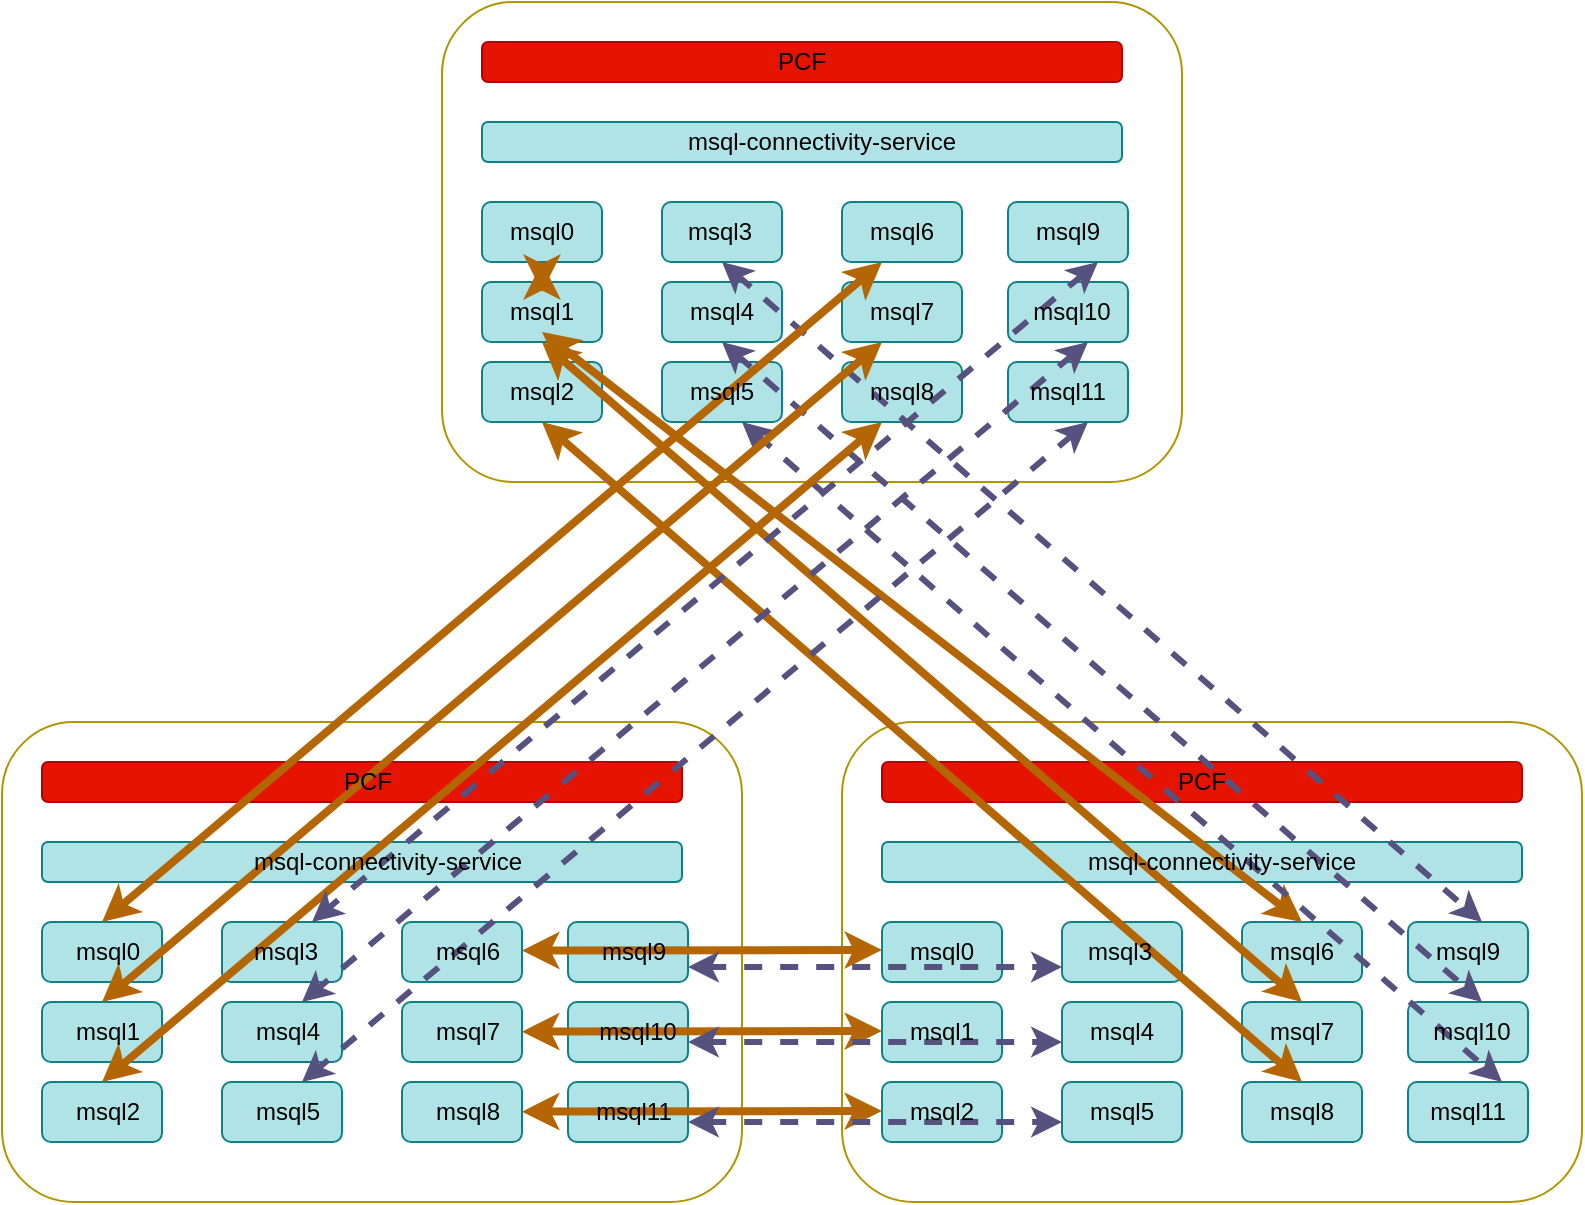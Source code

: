 <mxfile version="28.2.5">
  <diagram name="Página-1" id="B2XnIv6wiDSlvRUU-a98">
    <mxGraphModel dx="757" dy="720" grid="1" gridSize="10" guides="1" tooltips="1" connect="1" arrows="1" fold="1" page="1" pageScale="1" pageWidth="827" pageHeight="1169" math="0" shadow="0">
      <root>
        <mxCell id="0" />
        <mxCell id="1" parent="0" />
        <mxCell id="Mavh1etGCZN7SNpF_kbl-1" value="" style="rounded=1;whiteSpace=wrap;html=1;fillColor=none;fontColor=#000000;strokeColor=#B09500;" vertex="1" parent="1">
          <mxGeometry x="250" y="80" width="370" height="240" as="geometry" />
        </mxCell>
        <mxCell id="Mavh1etGCZN7SNpF_kbl-2" value="" style="rounded=1;whiteSpace=wrap;html=1;fillColor=#e51400;fontColor=#ffffff;strokeColor=#B20000;" vertex="1" parent="1">
          <mxGeometry x="270" y="100" width="320" height="20" as="geometry" />
        </mxCell>
        <mxCell id="Mavh1etGCZN7SNpF_kbl-3" value="" style="rounded=1;whiteSpace=wrap;html=1;fillColor=#b0e3e6;strokeColor=#0e8088;" vertex="1" parent="1">
          <mxGeometry x="270" y="140" width="320" height="20" as="geometry" />
        </mxCell>
        <object label="" id="Mavh1etGCZN7SNpF_kbl-4">
          <mxCell style="rounded=1;whiteSpace=wrap;html=1;fillColor=#b0e3e6;strokeColor=#0e8088;" vertex="1" parent="1">
            <mxGeometry x="270" y="180" width="60" height="30" as="geometry" />
          </mxCell>
        </object>
        <mxCell id="Mavh1etGCZN7SNpF_kbl-5" value="" style="rounded=1;whiteSpace=wrap;html=1;fillColor=#b0e3e6;strokeColor=#0e8088;" vertex="1" parent="1">
          <mxGeometry x="270" y="220" width="60" height="30" as="geometry" />
        </mxCell>
        <mxCell id="Mavh1etGCZN7SNpF_kbl-6" value="" style="rounded=1;whiteSpace=wrap;html=1;fillColor=#b0e3e6;strokeColor=#0e8088;" vertex="1" parent="1">
          <mxGeometry x="270" y="260" width="60" height="30" as="geometry" />
        </mxCell>
        <mxCell id="Mavh1etGCZN7SNpF_kbl-7" value="" style="rounded=1;whiteSpace=wrap;html=1;fillColor=#b0e3e6;strokeColor=#0e8088;" vertex="1" parent="1">
          <mxGeometry x="360" y="180" width="60" height="30" as="geometry" />
        </mxCell>
        <mxCell id="Mavh1etGCZN7SNpF_kbl-8" value="" style="rounded=1;whiteSpace=wrap;html=1;fillColor=#b0e3e6;strokeColor=#0e8088;" vertex="1" parent="1">
          <mxGeometry x="360" y="220" width="60" height="30" as="geometry" />
        </mxCell>
        <mxCell id="Mavh1etGCZN7SNpF_kbl-9" value="" style="rounded=1;whiteSpace=wrap;html=1;fillColor=#b0e3e6;strokeColor=#0e8088;" vertex="1" parent="1">
          <mxGeometry x="360" y="260" width="60" height="30" as="geometry" />
        </mxCell>
        <mxCell id="Mavh1etGCZN7SNpF_kbl-10" value="" style="rounded=1;whiteSpace=wrap;html=1;fillColor=#b0e3e6;strokeColor=#0e8088;" vertex="1" parent="1">
          <mxGeometry x="450" y="180" width="60" height="30" as="geometry" />
        </mxCell>
        <mxCell id="Mavh1etGCZN7SNpF_kbl-11" value="" style="rounded=1;whiteSpace=wrap;html=1;fillColor=#b0e3e6;strokeColor=#0e8088;" vertex="1" parent="1">
          <mxGeometry x="450" y="220" width="60" height="30" as="geometry" />
        </mxCell>
        <mxCell id="Mavh1etGCZN7SNpF_kbl-12" value="" style="rounded=1;whiteSpace=wrap;html=1;fillColor=#b0e3e6;strokeColor=#0e8088;" vertex="1" parent="1">
          <mxGeometry x="450" y="260" width="60" height="30" as="geometry" />
        </mxCell>
        <mxCell id="Mavh1etGCZN7SNpF_kbl-13" value="" style="rounded=1;whiteSpace=wrap;html=1;fillColor=#b0e3e6;strokeColor=#0e8088;" vertex="1" parent="1">
          <mxGeometry x="533" y="180" width="60" height="30" as="geometry" />
        </mxCell>
        <mxCell id="Mavh1etGCZN7SNpF_kbl-14" value="" style="rounded=1;whiteSpace=wrap;html=1;fillColor=#b0e3e6;strokeColor=#0e8088;" vertex="1" parent="1">
          <mxGeometry x="533" y="220" width="60" height="30" as="geometry" />
        </mxCell>
        <mxCell id="Mavh1etGCZN7SNpF_kbl-15" value="" style="rounded=1;whiteSpace=wrap;html=1;fillColor=#b0e3e6;strokeColor=#0e8088;" vertex="1" parent="1">
          <mxGeometry x="533" y="260" width="60" height="30" as="geometry" />
        </mxCell>
        <mxCell id="Mavh1etGCZN7SNpF_kbl-17" value="" style="rounded=1;whiteSpace=wrap;html=1;fillColor=none;fontColor=#000000;strokeColor=#B09500;" vertex="1" parent="1">
          <mxGeometry x="30" y="440" width="370" height="240" as="geometry" />
        </mxCell>
        <mxCell id="Mavh1etGCZN7SNpF_kbl-18" value="" style="rounded=1;whiteSpace=wrap;html=1;fillColor=#e51400;fontColor=#ffffff;strokeColor=#B20000;" vertex="1" parent="1">
          <mxGeometry x="50" y="460" width="320" height="20" as="geometry" />
        </mxCell>
        <mxCell id="Mavh1etGCZN7SNpF_kbl-19" value="" style="rounded=1;whiteSpace=wrap;html=1;fillColor=#b0e3e6;strokeColor=#0e8088;" vertex="1" parent="1">
          <mxGeometry x="50" y="500" width="320" height="20" as="geometry" />
        </mxCell>
        <mxCell id="Mavh1etGCZN7SNpF_kbl-20" value="" style="rounded=1;whiteSpace=wrap;html=1;fillColor=#b0e3e6;strokeColor=#0e8088;" vertex="1" parent="1">
          <mxGeometry x="50" y="540" width="60" height="30" as="geometry" />
        </mxCell>
        <mxCell id="Mavh1etGCZN7SNpF_kbl-21" value="" style="rounded=1;whiteSpace=wrap;html=1;fillColor=#b0e3e6;strokeColor=#0e8088;" vertex="1" parent="1">
          <mxGeometry x="50" y="580" width="60" height="30" as="geometry" />
        </mxCell>
        <mxCell id="Mavh1etGCZN7SNpF_kbl-22" value="" style="rounded=1;whiteSpace=wrap;html=1;fillColor=#b0e3e6;strokeColor=#0e8088;" vertex="1" parent="1">
          <mxGeometry x="50" y="620" width="60" height="30" as="geometry" />
        </mxCell>
        <mxCell id="Mavh1etGCZN7SNpF_kbl-23" value="" style="rounded=1;whiteSpace=wrap;html=1;fillColor=#b0e3e6;strokeColor=#0e8088;" vertex="1" parent="1">
          <mxGeometry x="140" y="540" width="60" height="30" as="geometry" />
        </mxCell>
        <mxCell id="Mavh1etGCZN7SNpF_kbl-24" value="" style="rounded=1;whiteSpace=wrap;html=1;fillColor=#b0e3e6;strokeColor=#0e8088;" vertex="1" parent="1">
          <mxGeometry x="140" y="580" width="60" height="30" as="geometry" />
        </mxCell>
        <mxCell id="Mavh1etGCZN7SNpF_kbl-25" value="" style="rounded=1;whiteSpace=wrap;html=1;fillColor=#b0e3e6;strokeColor=#0e8088;" vertex="1" parent="1">
          <mxGeometry x="140" y="620" width="60" height="30" as="geometry" />
        </mxCell>
        <mxCell id="Mavh1etGCZN7SNpF_kbl-26" value="" style="rounded=1;whiteSpace=wrap;html=1;fillColor=#b0e3e6;strokeColor=#0e8088;" vertex="1" parent="1">
          <mxGeometry x="230" y="540" width="60" height="30" as="geometry" />
        </mxCell>
        <mxCell id="Mavh1etGCZN7SNpF_kbl-27" value="" style="rounded=1;whiteSpace=wrap;html=1;fillColor=#b0e3e6;strokeColor=#0e8088;" vertex="1" parent="1">
          <mxGeometry x="230" y="580" width="60" height="30" as="geometry" />
        </mxCell>
        <mxCell id="Mavh1etGCZN7SNpF_kbl-28" value="" style="rounded=1;whiteSpace=wrap;html=1;fillColor=#b0e3e6;strokeColor=#0e8088;" vertex="1" parent="1">
          <mxGeometry x="230" y="620" width="60" height="30" as="geometry" />
        </mxCell>
        <mxCell id="Mavh1etGCZN7SNpF_kbl-29" value="" style="rounded=1;whiteSpace=wrap;html=1;fillColor=#b0e3e6;strokeColor=#0e8088;" vertex="1" parent="1">
          <mxGeometry x="313" y="540" width="60" height="30" as="geometry" />
        </mxCell>
        <mxCell id="Mavh1etGCZN7SNpF_kbl-30" value="" style="rounded=1;whiteSpace=wrap;html=1;fillColor=#b0e3e6;strokeColor=#0e8088;" vertex="1" parent="1">
          <mxGeometry x="313" y="580" width="60" height="30" as="geometry" />
        </mxCell>
        <mxCell id="Mavh1etGCZN7SNpF_kbl-31" value="" style="rounded=1;whiteSpace=wrap;html=1;fillColor=#b0e3e6;strokeColor=#0e8088;" vertex="1" parent="1">
          <mxGeometry x="313" y="620" width="60" height="30" as="geometry" />
        </mxCell>
        <mxCell id="Mavh1etGCZN7SNpF_kbl-32" value="" style="rounded=1;whiteSpace=wrap;html=1;fillColor=none;fontColor=#000000;strokeColor=#B09500;" vertex="1" parent="1">
          <mxGeometry x="450" y="440" width="370" height="240" as="geometry" />
        </mxCell>
        <mxCell id="Mavh1etGCZN7SNpF_kbl-33" value="" style="rounded=1;whiteSpace=wrap;html=1;fillColor=#e51400;fontColor=#ffffff;strokeColor=#B20000;" vertex="1" parent="1">
          <mxGeometry x="470" y="460" width="320" height="20" as="geometry" />
        </mxCell>
        <mxCell id="Mavh1etGCZN7SNpF_kbl-34" value="" style="rounded=1;whiteSpace=wrap;html=1;fillColor=#b0e3e6;strokeColor=#0e8088;" vertex="1" parent="1">
          <mxGeometry x="470" y="500" width="320" height="20" as="geometry" />
        </mxCell>
        <mxCell id="Mavh1etGCZN7SNpF_kbl-35" value="" style="rounded=1;whiteSpace=wrap;html=1;fillColor=#b0e3e6;strokeColor=#0e8088;" vertex="1" parent="1">
          <mxGeometry x="470" y="540" width="60" height="30" as="geometry" />
        </mxCell>
        <mxCell id="Mavh1etGCZN7SNpF_kbl-36" value="" style="rounded=1;whiteSpace=wrap;html=1;fillColor=#b0e3e6;strokeColor=#0e8088;" vertex="1" parent="1">
          <mxGeometry x="470" y="580" width="60" height="30" as="geometry" />
        </mxCell>
        <mxCell id="Mavh1etGCZN7SNpF_kbl-37" value="" style="rounded=1;whiteSpace=wrap;html=1;fillColor=#b0e3e6;strokeColor=#0e8088;" vertex="1" parent="1">
          <mxGeometry x="470" y="620" width="60" height="30" as="geometry" />
        </mxCell>
        <mxCell id="Mavh1etGCZN7SNpF_kbl-38" value="" style="rounded=1;whiteSpace=wrap;html=1;fillColor=#b0e3e6;strokeColor=#0e8088;" vertex="1" parent="1">
          <mxGeometry x="560" y="540" width="60" height="30" as="geometry" />
        </mxCell>
        <mxCell id="Mavh1etGCZN7SNpF_kbl-39" value="" style="rounded=1;whiteSpace=wrap;html=1;fillColor=#b0e3e6;strokeColor=#0e8088;" vertex="1" parent="1">
          <mxGeometry x="560" y="580" width="60" height="30" as="geometry" />
        </mxCell>
        <mxCell id="Mavh1etGCZN7SNpF_kbl-40" value="" style="rounded=1;whiteSpace=wrap;html=1;fillColor=#b0e3e6;strokeColor=#0e8088;" vertex="1" parent="1">
          <mxGeometry x="560" y="620" width="60" height="30" as="geometry" />
        </mxCell>
        <mxCell id="Mavh1etGCZN7SNpF_kbl-41" value="" style="rounded=1;whiteSpace=wrap;html=1;fillColor=#b0e3e6;strokeColor=#0e8088;" vertex="1" parent="1">
          <mxGeometry x="650" y="540" width="60" height="30" as="geometry" />
        </mxCell>
        <mxCell id="Mavh1etGCZN7SNpF_kbl-42" value="" style="rounded=1;whiteSpace=wrap;html=1;fillColor=#b0e3e6;strokeColor=#0e8088;" vertex="1" parent="1">
          <mxGeometry x="650" y="580" width="60" height="30" as="geometry" />
        </mxCell>
        <mxCell id="Mavh1etGCZN7SNpF_kbl-43" value="" style="rounded=1;whiteSpace=wrap;html=1;fillColor=#b0e3e6;strokeColor=#0e8088;" vertex="1" parent="1">
          <mxGeometry x="650" y="620" width="60" height="30" as="geometry" />
        </mxCell>
        <mxCell id="Mavh1etGCZN7SNpF_kbl-44" value="" style="rounded=1;whiteSpace=wrap;html=1;fillColor=#b0e3e6;strokeColor=#0e8088;" vertex="1" parent="1">
          <mxGeometry x="733" y="540" width="60" height="30" as="geometry" />
        </mxCell>
        <mxCell id="Mavh1etGCZN7SNpF_kbl-45" value="" style="rounded=1;whiteSpace=wrap;html=1;fillColor=#b0e3e6;strokeColor=#0e8088;" vertex="1" parent="1">
          <mxGeometry x="733" y="580" width="60" height="30" as="geometry" />
        </mxCell>
        <mxCell id="Mavh1etGCZN7SNpF_kbl-46" value="" style="rounded=1;whiteSpace=wrap;html=1;fillColor=#b0e3e6;strokeColor=#0e8088;" vertex="1" parent="1">
          <mxGeometry x="733" y="620" width="60" height="30" as="geometry" />
        </mxCell>
        <mxCell id="Mavh1etGCZN7SNpF_kbl-48" value="" style="endArrow=classic;startArrow=classic;html=1;rounded=0;entryX=0.5;entryY=0;entryDx=0;entryDy=0;exitX=0.5;exitY=1;exitDx=0;exitDy=0;fillColor=#fad7ac;strokeColor=#b46504;strokeWidth=4;" edge="1" parent="1" source="Mavh1etGCZN7SNpF_kbl-67" target="Mavh1etGCZN7SNpF_kbl-41">
          <mxGeometry width="50" height="50" relative="1" as="geometry">
            <mxPoint x="410" y="420" as="sourcePoint" />
            <mxPoint x="460" y="370" as="targetPoint" />
          </mxGeometry>
        </mxCell>
        <mxCell id="Mavh1etGCZN7SNpF_kbl-49" value="" style="endArrow=classic;startArrow=classic;html=1;rounded=0;entryX=0.5;entryY=0;entryDx=0;entryDy=0;exitX=0.5;exitY=1;exitDx=0;exitDy=0;fillColor=#fad7ac;strokeColor=#b46504;strokeWidth=4;" edge="1" parent="1" source="Mavh1etGCZN7SNpF_kbl-5" target="Mavh1etGCZN7SNpF_kbl-42">
          <mxGeometry width="50" height="50" relative="1" as="geometry">
            <mxPoint x="290" y="250" as="sourcePoint" />
            <mxPoint x="670" y="580" as="targetPoint" />
          </mxGeometry>
        </mxCell>
        <mxCell id="Mavh1etGCZN7SNpF_kbl-50" value="" style="endArrow=classic;startArrow=classic;html=1;rounded=0;entryX=0.5;entryY=0;entryDx=0;entryDy=0;exitX=0.5;exitY=1;exitDx=0;exitDy=0;fillColor=#fad7ac;strokeColor=#b46504;strokeWidth=4;" edge="1" parent="1">
          <mxGeometry width="50" height="50" relative="1" as="geometry">
            <mxPoint x="300" y="290" as="sourcePoint" />
            <mxPoint x="680" y="620" as="targetPoint" />
          </mxGeometry>
        </mxCell>
        <mxCell id="Mavh1etGCZN7SNpF_kbl-51" value="" style="endArrow=classic;startArrow=classic;html=1;rounded=0;entryX=0.5;entryY=0;entryDx=0;entryDy=0;exitX=0.5;exitY=1;exitDx=0;exitDy=0;fillColor=#d0cee2;strokeColor=#56517e;strokeWidth=3;dashed=1;" edge="1" parent="1">
          <mxGeometry width="50" height="50" relative="1" as="geometry">
            <mxPoint x="390" y="210" as="sourcePoint" />
            <mxPoint x="770" y="540" as="targetPoint" />
          </mxGeometry>
        </mxCell>
        <mxCell id="Mavh1etGCZN7SNpF_kbl-52" value="" style="endArrow=classic;startArrow=classic;html=1;rounded=0;entryX=0.5;entryY=0;entryDx=0;entryDy=0;exitX=0.5;exitY=1;exitDx=0;exitDy=0;fillColor=#d0cee2;strokeColor=#56517e;strokeWidth=3;dashed=1;" edge="1" parent="1">
          <mxGeometry width="50" height="50" relative="1" as="geometry">
            <mxPoint x="390" y="250" as="sourcePoint" />
            <mxPoint x="770" y="580" as="targetPoint" />
          </mxGeometry>
        </mxCell>
        <mxCell id="Mavh1etGCZN7SNpF_kbl-53" value="" style="endArrow=classic;startArrow=classic;html=1;rounded=0;entryX=0.5;entryY=0;entryDx=0;entryDy=0;exitX=0.5;exitY=1;exitDx=0;exitDy=0;fillColor=#d0cee2;strokeColor=#56517e;strokeWidth=3;dashed=1;" edge="1" parent="1">
          <mxGeometry width="50" height="50" relative="1" as="geometry">
            <mxPoint x="400" y="290" as="sourcePoint" />
            <mxPoint x="780" y="620" as="targetPoint" />
          </mxGeometry>
        </mxCell>
        <mxCell id="Mavh1etGCZN7SNpF_kbl-54" value="" style="endArrow=classic;startArrow=classic;html=1;rounded=0;entryX=0.5;entryY=0;entryDx=0;entryDy=0;exitX=0.5;exitY=1;exitDx=0;exitDy=0;fillColor=#fad7ac;strokeColor=#b46504;strokeWidth=4;" edge="1" parent="1" target="Mavh1etGCZN7SNpF_kbl-20">
          <mxGeometry width="50" height="50" relative="1" as="geometry">
            <mxPoint x="470" y="210" as="sourcePoint" />
            <mxPoint x="850" y="540" as="targetPoint" />
          </mxGeometry>
        </mxCell>
        <mxCell id="Mavh1etGCZN7SNpF_kbl-55" value="" style="endArrow=classic;startArrow=classic;html=1;rounded=0;entryX=0.5;entryY=0;entryDx=0;entryDy=0;exitX=0.5;exitY=1;exitDx=0;exitDy=0;fillColor=#fad7ac;strokeColor=#b46504;strokeWidth=4;" edge="1" parent="1">
          <mxGeometry width="50" height="50" relative="1" as="geometry">
            <mxPoint x="470" y="250" as="sourcePoint" />
            <mxPoint x="80" y="580" as="targetPoint" />
          </mxGeometry>
        </mxCell>
        <mxCell id="Mavh1etGCZN7SNpF_kbl-56" value="" style="endArrow=classic;startArrow=classic;html=1;rounded=0;entryX=0.5;entryY=0;entryDx=0;entryDy=0;exitX=0.5;exitY=1;exitDx=0;exitDy=0;fillColor=#fad7ac;strokeColor=#b46504;strokeWidth=4;" edge="1" parent="1">
          <mxGeometry width="50" height="50" relative="1" as="geometry">
            <mxPoint x="470" y="290" as="sourcePoint" />
            <mxPoint x="80" y="620" as="targetPoint" />
          </mxGeometry>
        </mxCell>
        <mxCell id="Mavh1etGCZN7SNpF_kbl-57" value="" style="endArrow=classic;startArrow=classic;html=1;rounded=0;entryX=0.75;entryY=0;entryDx=0;entryDy=0;exitX=0.75;exitY=1;exitDx=0;exitDy=0;fillColor=#d0cee2;strokeColor=#56517e;strokeWidth=3;dashed=1;" edge="1" parent="1" source="Mavh1etGCZN7SNpF_kbl-13" target="Mavh1etGCZN7SNpF_kbl-23">
          <mxGeometry width="50" height="50" relative="1" as="geometry">
            <mxPoint x="550" y="210" as="sourcePoint" />
            <mxPoint x="930" y="540" as="targetPoint" />
          </mxGeometry>
        </mxCell>
        <mxCell id="Mavh1etGCZN7SNpF_kbl-58" value="" style="endArrow=classic;startArrow=classic;html=1;rounded=0;entryX=0.75;entryY=0;entryDx=0;entryDy=0;exitX=0.75;exitY=1;exitDx=0;exitDy=0;fillColor=#d0cee2;strokeColor=#56517e;strokeWidth=3;dashed=1;" edge="1" parent="1">
          <mxGeometry width="50" height="50" relative="1" as="geometry">
            <mxPoint x="573" y="250" as="sourcePoint" />
            <mxPoint x="180" y="580" as="targetPoint" />
          </mxGeometry>
        </mxCell>
        <mxCell id="Mavh1etGCZN7SNpF_kbl-59" value="" style="endArrow=classic;startArrow=classic;html=1;rounded=0;entryX=0.75;entryY=0;entryDx=0;entryDy=0;exitX=0.75;exitY=1;exitDx=0;exitDy=0;fillColor=#d0cee2;strokeColor=#56517e;strokeWidth=3;dashed=1;" edge="1" parent="1">
          <mxGeometry width="50" height="50" relative="1" as="geometry">
            <mxPoint x="573" y="290" as="sourcePoint" />
            <mxPoint x="180" y="620" as="targetPoint" />
          </mxGeometry>
        </mxCell>
        <mxCell id="Mavh1etGCZN7SNpF_kbl-60" value="" style="endArrow=classic;startArrow=classic;html=1;rounded=0;fillColor=#fad7ac;strokeColor=#b46504;strokeWidth=4;" edge="1" parent="1">
          <mxGeometry width="50" height="50" relative="1" as="geometry">
            <mxPoint x="470" y="554" as="sourcePoint" />
            <mxPoint x="290" y="554.29" as="targetPoint" />
          </mxGeometry>
        </mxCell>
        <mxCell id="Mavh1etGCZN7SNpF_kbl-61" value="" style="endArrow=classic;startArrow=classic;html=1;rounded=0;fillColor=#fad7ac;strokeColor=#b46504;strokeWidth=4;" edge="1" parent="1">
          <mxGeometry width="50" height="50" relative="1" as="geometry">
            <mxPoint x="470" y="594.52" as="sourcePoint" />
            <mxPoint x="290" y="594.81" as="targetPoint" />
          </mxGeometry>
        </mxCell>
        <mxCell id="Mavh1etGCZN7SNpF_kbl-62" value="" style="endArrow=classic;startArrow=classic;html=1;rounded=0;fillColor=#fad7ac;strokeColor=#b46504;strokeWidth=4;" edge="1" parent="1">
          <mxGeometry width="50" height="50" relative="1" as="geometry">
            <mxPoint x="470" y="634.52" as="sourcePoint" />
            <mxPoint x="290" y="634.81" as="targetPoint" />
          </mxGeometry>
        </mxCell>
        <mxCell id="Mavh1etGCZN7SNpF_kbl-63" value="" style="endArrow=classic;startArrow=classic;html=1;rounded=0;fillColor=#d0cee2;strokeColor=#56517e;strokeWidth=3;dashed=1;entryX=0;entryY=0.75;entryDx=0;entryDy=0;exitX=1;exitY=0.75;exitDx=0;exitDy=0;" edge="1" parent="1" source="Mavh1etGCZN7SNpF_kbl-29" target="Mavh1etGCZN7SNpF_kbl-38">
          <mxGeometry width="50" height="50" relative="1" as="geometry">
            <mxPoint x="380" y="563" as="sourcePoint" />
            <mxPoint x="473" y="559.52" as="targetPoint" />
          </mxGeometry>
        </mxCell>
        <mxCell id="Mavh1etGCZN7SNpF_kbl-64" value="" style="endArrow=classic;startArrow=classic;html=1;rounded=0;fillColor=#d0cee2;strokeColor=#56517e;strokeWidth=3;dashed=1;entryX=0;entryY=0.75;entryDx=0;entryDy=0;exitX=1;exitY=0.75;exitDx=0;exitDy=0;" edge="1" parent="1">
          <mxGeometry width="50" height="50" relative="1" as="geometry">
            <mxPoint x="373" y="600" as="sourcePoint" />
            <mxPoint x="560" y="600" as="targetPoint" />
          </mxGeometry>
        </mxCell>
        <mxCell id="Mavh1etGCZN7SNpF_kbl-65" value="" style="endArrow=classic;startArrow=classic;html=1;rounded=0;fillColor=#d0cee2;strokeColor=#56517e;strokeWidth=3;dashed=1;entryX=0;entryY=0.75;entryDx=0;entryDy=0;exitX=1;exitY=0.75;exitDx=0;exitDy=0;" edge="1" parent="1">
          <mxGeometry width="50" height="50" relative="1" as="geometry">
            <mxPoint x="373" y="640" as="sourcePoint" />
            <mxPoint x="560" y="640" as="targetPoint" />
          </mxGeometry>
        </mxCell>
        <mxCell id="Mavh1etGCZN7SNpF_kbl-66" value="msql0" style="text;html=1;align=center;verticalAlign=middle;whiteSpace=wrap;rounded=0;" vertex="1" parent="1">
          <mxGeometry x="275" y="185" width="50" height="20" as="geometry" />
        </mxCell>
        <mxCell id="Mavh1etGCZN7SNpF_kbl-68" value="" style="endArrow=classic;startArrow=classic;html=1;rounded=0;entryX=0.5;entryY=0;entryDx=0;entryDy=0;exitX=0.5;exitY=1;exitDx=0;exitDy=0;fillColor=#fad7ac;strokeColor=#b46504;strokeWidth=4;" edge="1" parent="1" source="Mavh1etGCZN7SNpF_kbl-4" target="Mavh1etGCZN7SNpF_kbl-67">
          <mxGeometry width="50" height="50" relative="1" as="geometry">
            <mxPoint x="300" y="210" as="sourcePoint" />
            <mxPoint x="680" y="540" as="targetPoint" />
          </mxGeometry>
        </mxCell>
        <mxCell id="Mavh1etGCZN7SNpF_kbl-67" value="msql1" style="text;html=1;align=center;verticalAlign=middle;whiteSpace=wrap;rounded=0;" vertex="1" parent="1">
          <mxGeometry x="275" y="225" width="50" height="20" as="geometry" />
        </mxCell>
        <mxCell id="Mavh1etGCZN7SNpF_kbl-69" value="msql2" style="text;html=1;align=center;verticalAlign=middle;whiteSpace=wrap;rounded=0;" vertex="1" parent="1">
          <mxGeometry x="275" y="265" width="50" height="20" as="geometry" />
        </mxCell>
        <mxCell id="Mavh1etGCZN7SNpF_kbl-70" value="msql3" style="text;html=1;align=center;verticalAlign=middle;whiteSpace=wrap;rounded=0;" vertex="1" parent="1">
          <mxGeometry x="363.5" y="185" width="50" height="20" as="geometry" />
        </mxCell>
        <mxCell id="Mavh1etGCZN7SNpF_kbl-71" value="msql4" style="text;html=1;align=center;verticalAlign=middle;whiteSpace=wrap;rounded=0;" vertex="1" parent="1">
          <mxGeometry x="365" y="225" width="50" height="20" as="geometry" />
        </mxCell>
        <mxCell id="Mavh1etGCZN7SNpF_kbl-72" value="msql5" style="text;html=1;align=center;verticalAlign=middle;whiteSpace=wrap;rounded=0;" vertex="1" parent="1">
          <mxGeometry x="365" y="265" width="50" height="20" as="geometry" />
        </mxCell>
        <mxCell id="Mavh1etGCZN7SNpF_kbl-73" value="msql6" style="text;html=1;align=center;verticalAlign=middle;whiteSpace=wrap;rounded=0;" vertex="1" parent="1">
          <mxGeometry x="455" y="185" width="50" height="20" as="geometry" />
        </mxCell>
        <mxCell id="Mavh1etGCZN7SNpF_kbl-74" value="msql9" style="text;html=1;align=center;verticalAlign=middle;whiteSpace=wrap;rounded=0;" vertex="1" parent="1">
          <mxGeometry x="538" y="185" width="50" height="20" as="geometry" />
        </mxCell>
        <mxCell id="Mavh1etGCZN7SNpF_kbl-75" value="msql7" style="text;html=1;align=center;verticalAlign=middle;whiteSpace=wrap;rounded=0;" vertex="1" parent="1">
          <mxGeometry x="455" y="225" width="50" height="20" as="geometry" />
        </mxCell>
        <mxCell id="Mavh1etGCZN7SNpF_kbl-76" value="msql10" style="text;html=1;align=center;verticalAlign=middle;whiteSpace=wrap;rounded=0;" vertex="1" parent="1">
          <mxGeometry x="540" y="225" width="50" height="20" as="geometry" />
        </mxCell>
        <mxCell id="Mavh1etGCZN7SNpF_kbl-77" value="msql8" style="text;html=1;align=center;verticalAlign=middle;whiteSpace=wrap;rounded=0;" vertex="1" parent="1">
          <mxGeometry x="455" y="265" width="50" height="20" as="geometry" />
        </mxCell>
        <mxCell id="Mavh1etGCZN7SNpF_kbl-78" value="msql11" style="text;html=1;align=center;verticalAlign=middle;whiteSpace=wrap;rounded=0;" vertex="1" parent="1">
          <mxGeometry x="538" y="265" width="50" height="20" as="geometry" />
        </mxCell>
        <mxCell id="Mavh1etGCZN7SNpF_kbl-79" value="msql-connectivity-service" style="text;html=1;align=center;verticalAlign=middle;whiteSpace=wrap;rounded=0;" vertex="1" parent="1">
          <mxGeometry x="330" y="140" width="220" height="20" as="geometry" />
        </mxCell>
        <mxCell id="Mavh1etGCZN7SNpF_kbl-80" value="PCF" style="text;html=1;align=center;verticalAlign=middle;whiteSpace=wrap;rounded=0;" vertex="1" parent="1">
          <mxGeometry x="405" y="100" width="50" height="20" as="geometry" />
        </mxCell>
        <mxCell id="Mavh1etGCZN7SNpF_kbl-81" value="msql0" style="text;html=1;align=center;verticalAlign=middle;whiteSpace=wrap;rounded=0;" vertex="1" parent="1">
          <mxGeometry x="475" y="545" width="50" height="20" as="geometry" />
        </mxCell>
        <mxCell id="Mavh1etGCZN7SNpF_kbl-82" value="msql1" style="text;html=1;align=center;verticalAlign=middle;whiteSpace=wrap;rounded=0;" vertex="1" parent="1">
          <mxGeometry x="475" y="585" width="50" height="20" as="geometry" />
        </mxCell>
        <mxCell id="Mavh1etGCZN7SNpF_kbl-83" value="msql2" style="text;html=1;align=center;verticalAlign=middle;whiteSpace=wrap;rounded=0;" vertex="1" parent="1">
          <mxGeometry x="475" y="625" width="50" height="20" as="geometry" />
        </mxCell>
        <mxCell id="Mavh1etGCZN7SNpF_kbl-84" value="msql3" style="text;html=1;align=center;verticalAlign=middle;whiteSpace=wrap;rounded=0;" vertex="1" parent="1">
          <mxGeometry x="563.5" y="545" width="50" height="20" as="geometry" />
        </mxCell>
        <mxCell id="Mavh1etGCZN7SNpF_kbl-85" value="msql4" style="text;html=1;align=center;verticalAlign=middle;whiteSpace=wrap;rounded=0;" vertex="1" parent="1">
          <mxGeometry x="565" y="585" width="50" height="20" as="geometry" />
        </mxCell>
        <mxCell id="Mavh1etGCZN7SNpF_kbl-86" value="msql5" style="text;html=1;align=center;verticalAlign=middle;whiteSpace=wrap;rounded=0;" vertex="1" parent="1">
          <mxGeometry x="565" y="625" width="50" height="20" as="geometry" />
        </mxCell>
        <mxCell id="Mavh1etGCZN7SNpF_kbl-87" value="msql6" style="text;html=1;align=center;verticalAlign=middle;whiteSpace=wrap;rounded=0;" vertex="1" parent="1">
          <mxGeometry x="655" y="545" width="50" height="20" as="geometry" />
        </mxCell>
        <mxCell id="Mavh1etGCZN7SNpF_kbl-88" value="msql9" style="text;html=1;align=center;verticalAlign=middle;whiteSpace=wrap;rounded=0;" vertex="1" parent="1">
          <mxGeometry x="738" y="545" width="50" height="20" as="geometry" />
        </mxCell>
        <mxCell id="Mavh1etGCZN7SNpF_kbl-89" value="msql7" style="text;html=1;align=center;verticalAlign=middle;whiteSpace=wrap;rounded=0;" vertex="1" parent="1">
          <mxGeometry x="655" y="585" width="50" height="20" as="geometry" />
        </mxCell>
        <mxCell id="Mavh1etGCZN7SNpF_kbl-90" value="msql10" style="text;html=1;align=center;verticalAlign=middle;whiteSpace=wrap;rounded=0;" vertex="1" parent="1">
          <mxGeometry x="740" y="585" width="50" height="20" as="geometry" />
        </mxCell>
        <mxCell id="Mavh1etGCZN7SNpF_kbl-91" value="msql8" style="text;html=1;align=center;verticalAlign=middle;whiteSpace=wrap;rounded=0;" vertex="1" parent="1">
          <mxGeometry x="655" y="625" width="50" height="20" as="geometry" />
        </mxCell>
        <mxCell id="Mavh1etGCZN7SNpF_kbl-92" value="msql11" style="text;html=1;align=center;verticalAlign=middle;whiteSpace=wrap;rounded=0;" vertex="1" parent="1">
          <mxGeometry x="738" y="625" width="50" height="20" as="geometry" />
        </mxCell>
        <mxCell id="Mavh1etGCZN7SNpF_kbl-93" value="msql-connectivity-service" style="text;html=1;align=center;verticalAlign=middle;whiteSpace=wrap;rounded=0;" vertex="1" parent="1">
          <mxGeometry x="530" y="500" width="220" height="20" as="geometry" />
        </mxCell>
        <mxCell id="Mavh1etGCZN7SNpF_kbl-94" value="PCF" style="text;html=1;align=center;verticalAlign=middle;whiteSpace=wrap;rounded=0;" vertex="1" parent="1">
          <mxGeometry x="605" y="460" width="50" height="20" as="geometry" />
        </mxCell>
        <mxCell id="Mavh1etGCZN7SNpF_kbl-95" value="msql0" style="text;html=1;align=center;verticalAlign=middle;whiteSpace=wrap;rounded=0;" vertex="1" parent="1">
          <mxGeometry x="58" y="545" width="50" height="20" as="geometry" />
        </mxCell>
        <mxCell id="Mavh1etGCZN7SNpF_kbl-96" value="msql1" style="text;html=1;align=center;verticalAlign=middle;whiteSpace=wrap;rounded=0;" vertex="1" parent="1">
          <mxGeometry x="58" y="585" width="50" height="20" as="geometry" />
        </mxCell>
        <mxCell id="Mavh1etGCZN7SNpF_kbl-97" value="msql2" style="text;html=1;align=center;verticalAlign=middle;whiteSpace=wrap;rounded=0;" vertex="1" parent="1">
          <mxGeometry x="58" y="625" width="50" height="20" as="geometry" />
        </mxCell>
        <mxCell id="Mavh1etGCZN7SNpF_kbl-98" value="msql3" style="text;html=1;align=center;verticalAlign=middle;whiteSpace=wrap;rounded=0;" vertex="1" parent="1">
          <mxGeometry x="146.5" y="545" width="50" height="20" as="geometry" />
        </mxCell>
        <mxCell id="Mavh1etGCZN7SNpF_kbl-99" value="msql4" style="text;html=1;align=center;verticalAlign=middle;whiteSpace=wrap;rounded=0;" vertex="1" parent="1">
          <mxGeometry x="148" y="585" width="50" height="20" as="geometry" />
        </mxCell>
        <mxCell id="Mavh1etGCZN7SNpF_kbl-100" value="msql5" style="text;html=1;align=center;verticalAlign=middle;whiteSpace=wrap;rounded=0;" vertex="1" parent="1">
          <mxGeometry x="148" y="625" width="50" height="20" as="geometry" />
        </mxCell>
        <mxCell id="Mavh1etGCZN7SNpF_kbl-101" value="msql6" style="text;html=1;align=center;verticalAlign=middle;whiteSpace=wrap;rounded=0;" vertex="1" parent="1">
          <mxGeometry x="238" y="545" width="50" height="20" as="geometry" />
        </mxCell>
        <mxCell id="Mavh1etGCZN7SNpF_kbl-102" value="msql9" style="text;html=1;align=center;verticalAlign=middle;whiteSpace=wrap;rounded=0;" vertex="1" parent="1">
          <mxGeometry x="321" y="545" width="50" height="20" as="geometry" />
        </mxCell>
        <mxCell id="Mavh1etGCZN7SNpF_kbl-103" value="msql7" style="text;html=1;align=center;verticalAlign=middle;whiteSpace=wrap;rounded=0;" vertex="1" parent="1">
          <mxGeometry x="238" y="585" width="50" height="20" as="geometry" />
        </mxCell>
        <mxCell id="Mavh1etGCZN7SNpF_kbl-104" value="msql10" style="text;html=1;align=center;verticalAlign=middle;whiteSpace=wrap;rounded=0;" vertex="1" parent="1">
          <mxGeometry x="323" y="585" width="50" height="20" as="geometry" />
        </mxCell>
        <mxCell id="Mavh1etGCZN7SNpF_kbl-105" value="msql8" style="text;html=1;align=center;verticalAlign=middle;whiteSpace=wrap;rounded=0;" vertex="1" parent="1">
          <mxGeometry x="238" y="625" width="50" height="20" as="geometry" />
        </mxCell>
        <mxCell id="Mavh1etGCZN7SNpF_kbl-106" value="msql11" style="text;html=1;align=center;verticalAlign=middle;whiteSpace=wrap;rounded=0;" vertex="1" parent="1">
          <mxGeometry x="321" y="625" width="50" height="20" as="geometry" />
        </mxCell>
        <mxCell id="Mavh1etGCZN7SNpF_kbl-107" value="msql-connectivity-service" style="text;html=1;align=center;verticalAlign=middle;whiteSpace=wrap;rounded=0;" vertex="1" parent="1">
          <mxGeometry x="113" y="500" width="220" height="20" as="geometry" />
        </mxCell>
        <mxCell id="Mavh1etGCZN7SNpF_kbl-108" value="PCF" style="text;html=1;align=center;verticalAlign=middle;whiteSpace=wrap;rounded=0;" vertex="1" parent="1">
          <mxGeometry x="188" y="460" width="50" height="20" as="geometry" />
        </mxCell>
      </root>
    </mxGraphModel>
  </diagram>
</mxfile>
